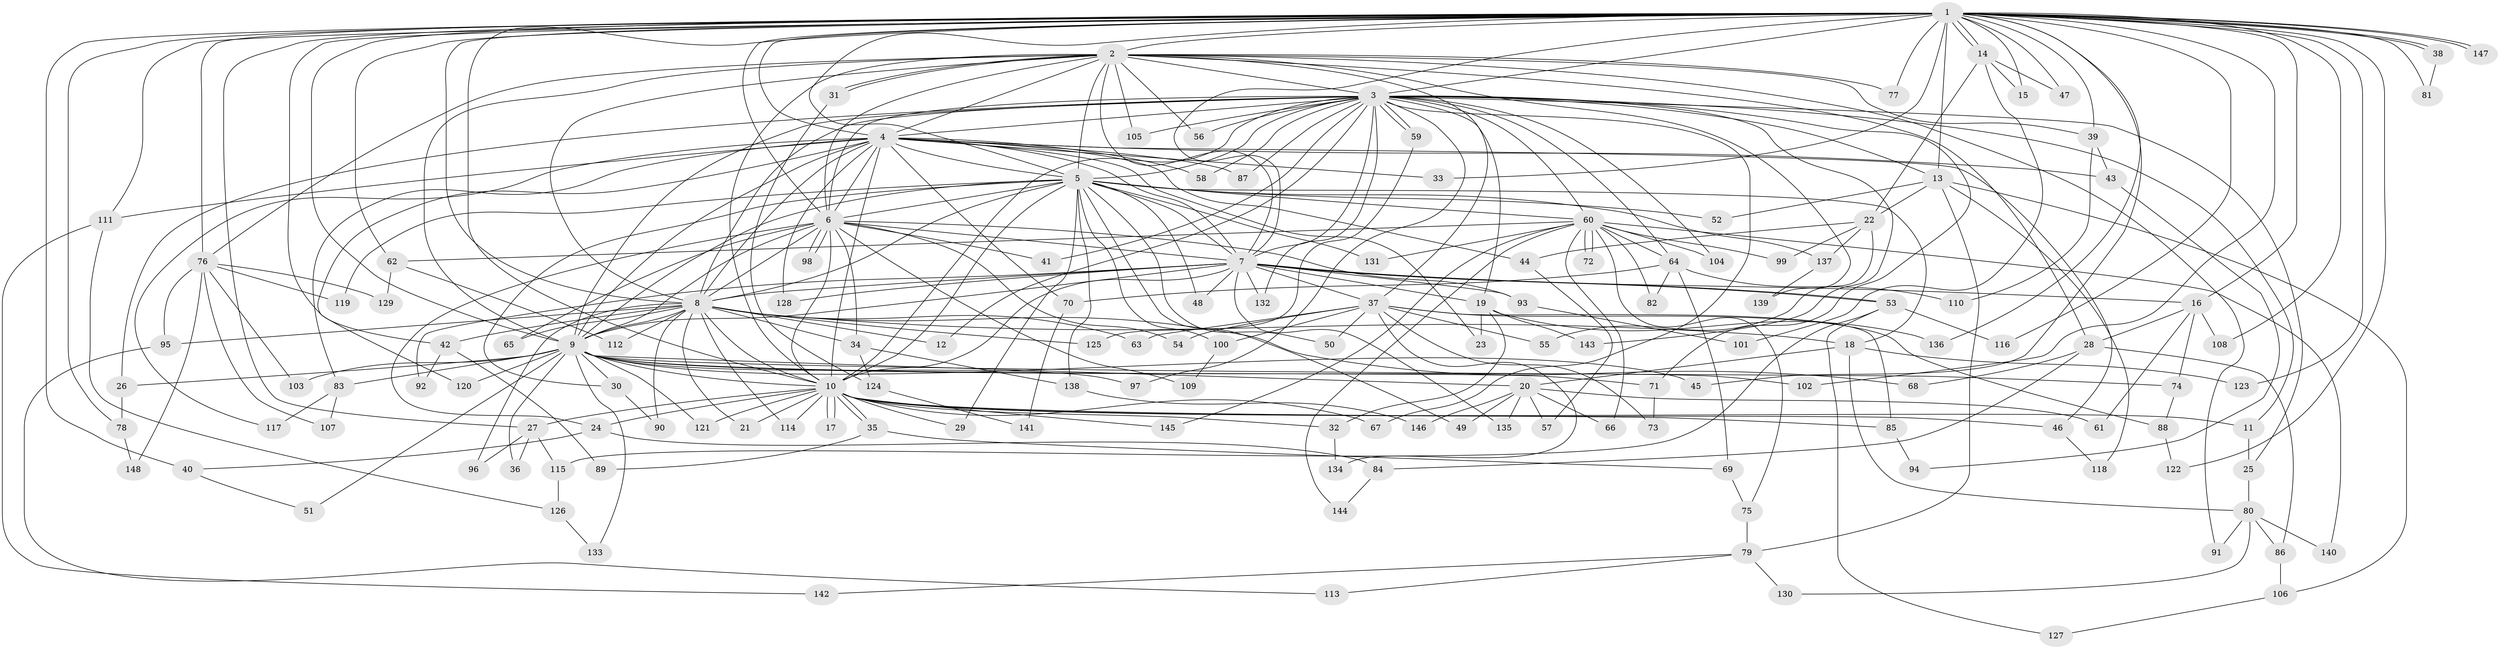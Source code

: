 // coarse degree distribution, {34: 0.008771929824561403, 18: 0.008771929824561403, 28: 0.008771929824561403, 21: 0.017543859649122806, 32: 0.008771929824561403, 16: 0.017543859649122806, 19: 0.008771929824561403, 22: 0.008771929824561403, 3: 0.16666666666666666, 2: 0.5614035087719298, 11: 0.008771929824561403, 6: 0.05263157894736842, 10: 0.008771929824561403, 5: 0.05263157894736842, 4: 0.043859649122807015, 12: 0.008771929824561403, 9: 0.008771929824561403}
// Generated by graph-tools (version 1.1) at 2025/41/03/06/25 10:41:35]
// undirected, 148 vertices, 321 edges
graph export_dot {
graph [start="1"]
  node [color=gray90,style=filled];
  1;
  2;
  3;
  4;
  5;
  6;
  7;
  8;
  9;
  10;
  11;
  12;
  13;
  14;
  15;
  16;
  17;
  18;
  19;
  20;
  21;
  22;
  23;
  24;
  25;
  26;
  27;
  28;
  29;
  30;
  31;
  32;
  33;
  34;
  35;
  36;
  37;
  38;
  39;
  40;
  41;
  42;
  43;
  44;
  45;
  46;
  47;
  48;
  49;
  50;
  51;
  52;
  53;
  54;
  55;
  56;
  57;
  58;
  59;
  60;
  61;
  62;
  63;
  64;
  65;
  66;
  67;
  68;
  69;
  70;
  71;
  72;
  73;
  74;
  75;
  76;
  77;
  78;
  79;
  80;
  81;
  82;
  83;
  84;
  85;
  86;
  87;
  88;
  89;
  90;
  91;
  92;
  93;
  94;
  95;
  96;
  97;
  98;
  99;
  100;
  101;
  102;
  103;
  104;
  105;
  106;
  107;
  108;
  109;
  110;
  111;
  112;
  113;
  114;
  115;
  116;
  117;
  118;
  119;
  120;
  121;
  122;
  123;
  124;
  125;
  126;
  127;
  128;
  129;
  130;
  131;
  132;
  133;
  134;
  135;
  136;
  137;
  138;
  139;
  140;
  141;
  142;
  143;
  144;
  145;
  146;
  147;
  148;
  1 -- 2;
  1 -- 3;
  1 -- 4;
  1 -- 5;
  1 -- 6;
  1 -- 7;
  1 -- 8;
  1 -- 9;
  1 -- 10;
  1 -- 13;
  1 -- 14;
  1 -- 14;
  1 -- 15;
  1 -- 16;
  1 -- 27;
  1 -- 33;
  1 -- 38;
  1 -- 38;
  1 -- 39;
  1 -- 40;
  1 -- 42;
  1 -- 45;
  1 -- 47;
  1 -- 62;
  1 -- 76;
  1 -- 77;
  1 -- 78;
  1 -- 81;
  1 -- 102;
  1 -- 108;
  1 -- 111;
  1 -- 116;
  1 -- 122;
  1 -- 123;
  1 -- 136;
  1 -- 147;
  1 -- 147;
  2 -- 3;
  2 -- 4;
  2 -- 5;
  2 -- 6;
  2 -- 7;
  2 -- 8;
  2 -- 9;
  2 -- 10;
  2 -- 28;
  2 -- 31;
  2 -- 31;
  2 -- 37;
  2 -- 39;
  2 -- 56;
  2 -- 76;
  2 -- 77;
  2 -- 91;
  2 -- 105;
  2 -- 139;
  3 -- 4;
  3 -- 5;
  3 -- 6;
  3 -- 7;
  3 -- 8;
  3 -- 9;
  3 -- 10;
  3 -- 11;
  3 -- 12;
  3 -- 13;
  3 -- 19;
  3 -- 25;
  3 -- 26;
  3 -- 41;
  3 -- 56;
  3 -- 58;
  3 -- 59;
  3 -- 59;
  3 -- 60;
  3 -- 64;
  3 -- 67;
  3 -- 71;
  3 -- 87;
  3 -- 97;
  3 -- 104;
  3 -- 105;
  3 -- 132;
  3 -- 143;
  4 -- 5;
  4 -- 6;
  4 -- 7;
  4 -- 8;
  4 -- 9;
  4 -- 10;
  4 -- 23;
  4 -- 33;
  4 -- 43;
  4 -- 44;
  4 -- 46;
  4 -- 58;
  4 -- 70;
  4 -- 83;
  4 -- 87;
  4 -- 111;
  4 -- 117;
  4 -- 120;
  4 -- 128;
  5 -- 6;
  5 -- 7;
  5 -- 8;
  5 -- 9;
  5 -- 10;
  5 -- 18;
  5 -- 29;
  5 -- 30;
  5 -- 48;
  5 -- 49;
  5 -- 50;
  5 -- 52;
  5 -- 60;
  5 -- 100;
  5 -- 119;
  5 -- 131;
  5 -- 137;
  5 -- 138;
  6 -- 7;
  6 -- 8;
  6 -- 9;
  6 -- 10;
  6 -- 24;
  6 -- 34;
  6 -- 41;
  6 -- 54;
  6 -- 65;
  6 -- 93;
  6 -- 98;
  6 -- 98;
  6 -- 109;
  7 -- 8;
  7 -- 9;
  7 -- 10;
  7 -- 16;
  7 -- 19;
  7 -- 37;
  7 -- 48;
  7 -- 53;
  7 -- 53;
  7 -- 92;
  7 -- 93;
  7 -- 128;
  7 -- 132;
  7 -- 135;
  8 -- 9;
  8 -- 10;
  8 -- 12;
  8 -- 18;
  8 -- 21;
  8 -- 34;
  8 -- 42;
  8 -- 63;
  8 -- 65;
  8 -- 68;
  8 -- 90;
  8 -- 95;
  8 -- 96;
  8 -- 112;
  8 -- 114;
  8 -- 125;
  9 -- 10;
  9 -- 20;
  9 -- 26;
  9 -- 30;
  9 -- 36;
  9 -- 45;
  9 -- 51;
  9 -- 71;
  9 -- 74;
  9 -- 83;
  9 -- 97;
  9 -- 102;
  9 -- 103;
  9 -- 120;
  9 -- 121;
  9 -- 133;
  10 -- 11;
  10 -- 17;
  10 -- 17;
  10 -- 21;
  10 -- 24;
  10 -- 27;
  10 -- 29;
  10 -- 32;
  10 -- 35;
  10 -- 35;
  10 -- 46;
  10 -- 67;
  10 -- 85;
  10 -- 114;
  10 -- 121;
  10 -- 145;
  11 -- 25;
  13 -- 22;
  13 -- 52;
  13 -- 79;
  13 -- 106;
  13 -- 118;
  14 -- 15;
  14 -- 22;
  14 -- 47;
  14 -- 101;
  16 -- 28;
  16 -- 61;
  16 -- 74;
  16 -- 108;
  18 -- 20;
  18 -- 80;
  18 -- 123;
  19 -- 23;
  19 -- 32;
  19 -- 136;
  19 -- 143;
  20 -- 49;
  20 -- 57;
  20 -- 61;
  20 -- 66;
  20 -- 135;
  20 -- 146;
  22 -- 44;
  22 -- 55;
  22 -- 99;
  22 -- 137;
  24 -- 40;
  24 -- 84;
  25 -- 80;
  26 -- 78;
  27 -- 36;
  27 -- 96;
  27 -- 115;
  28 -- 68;
  28 -- 84;
  28 -- 86;
  30 -- 90;
  31 -- 124;
  32 -- 134;
  34 -- 124;
  34 -- 138;
  35 -- 69;
  35 -- 89;
  37 -- 50;
  37 -- 54;
  37 -- 55;
  37 -- 63;
  37 -- 73;
  37 -- 85;
  37 -- 88;
  37 -- 100;
  37 -- 134;
  38 -- 81;
  39 -- 43;
  39 -- 110;
  40 -- 51;
  42 -- 89;
  42 -- 92;
  43 -- 94;
  44 -- 57;
  46 -- 118;
  53 -- 115;
  53 -- 116;
  53 -- 127;
  59 -- 125;
  60 -- 62;
  60 -- 64;
  60 -- 66;
  60 -- 72;
  60 -- 72;
  60 -- 75;
  60 -- 82;
  60 -- 99;
  60 -- 104;
  60 -- 131;
  60 -- 140;
  60 -- 144;
  60 -- 145;
  62 -- 112;
  62 -- 129;
  64 -- 69;
  64 -- 70;
  64 -- 82;
  64 -- 110;
  69 -- 75;
  70 -- 141;
  71 -- 73;
  74 -- 88;
  75 -- 79;
  76 -- 95;
  76 -- 103;
  76 -- 107;
  76 -- 119;
  76 -- 129;
  76 -- 148;
  78 -- 148;
  79 -- 113;
  79 -- 130;
  79 -- 142;
  80 -- 86;
  80 -- 91;
  80 -- 130;
  80 -- 140;
  83 -- 107;
  83 -- 117;
  84 -- 144;
  85 -- 94;
  86 -- 106;
  88 -- 122;
  93 -- 101;
  95 -- 113;
  100 -- 109;
  106 -- 127;
  111 -- 126;
  111 -- 142;
  115 -- 126;
  124 -- 141;
  126 -- 133;
  137 -- 139;
  138 -- 146;
}

